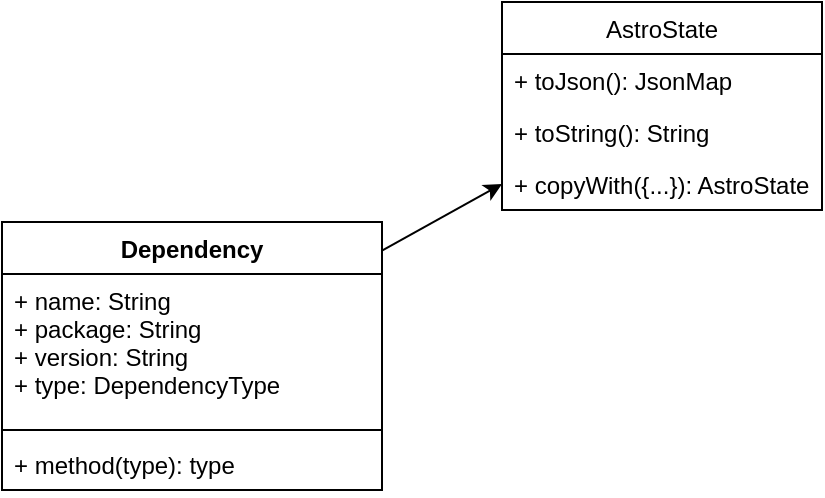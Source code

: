 <mxfile>
    <diagram id="ZGSQ75YG3n_DSPCYt424" name="Dependency">
        <mxGraphModel dx="845" dy="547" grid="1" gridSize="10" guides="1" tooltips="1" connect="1" arrows="1" fold="1" page="1" pageScale="1" pageWidth="827" pageHeight="1169" math="0" shadow="0">
            <root>
                <mxCell id="0"/>
                <mxCell id="1" parent="0"/>
                <mxCell id="11" style="edgeStyle=none;html=1;entryX=0;entryY=0.5;entryDx=0;entryDy=0;" parent="1" source="2" target="10" edge="1">
                    <mxGeometry relative="1" as="geometry"/>
                </mxCell>
                <mxCell id="2" value="Dependency" style="swimlane;fontStyle=1;align=center;verticalAlign=top;childLayout=stackLayout;horizontal=1;startSize=26;horizontalStack=0;resizeParent=1;resizeParentMax=0;resizeLast=0;collapsible=1;marginBottom=0;" parent="1" vertex="1">
                    <mxGeometry x="80" y="170" width="190" height="134" as="geometry"/>
                </mxCell>
                <mxCell id="3" value="+ name: String&#10;+ package: String&#10;+ version: String&#10;+ type: DependencyType" style="text;strokeColor=none;fillColor=none;align=left;verticalAlign=top;spacingLeft=4;spacingRight=4;overflow=hidden;rotatable=0;points=[[0,0.5],[1,0.5]];portConstraint=eastwest;" parent="2" vertex="1">
                    <mxGeometry y="26" width="190" height="74" as="geometry"/>
                </mxCell>
                <mxCell id="4" value="" style="line;strokeWidth=1;fillColor=none;align=left;verticalAlign=middle;spacingTop=-1;spacingLeft=3;spacingRight=3;rotatable=0;labelPosition=right;points=[];portConstraint=eastwest;" parent="2" vertex="1">
                    <mxGeometry y="100" width="190" height="8" as="geometry"/>
                </mxCell>
                <mxCell id="5" value="+ method(type): type" style="text;strokeColor=none;fillColor=none;align=left;verticalAlign=top;spacingLeft=4;spacingRight=4;overflow=hidden;rotatable=0;points=[[0,0.5],[1,0.5]];portConstraint=eastwest;" parent="2" vertex="1">
                    <mxGeometry y="108" width="190" height="26" as="geometry"/>
                </mxCell>
                <mxCell id="7" value="AstroState" style="swimlane;fontStyle=0;childLayout=stackLayout;horizontal=1;startSize=26;fillColor=none;horizontalStack=0;resizeParent=1;resizeParentMax=0;resizeLast=0;collapsible=1;marginBottom=0;" parent="1" vertex="1">
                    <mxGeometry x="330" y="60" width="160" height="104" as="geometry"/>
                </mxCell>
                <mxCell id="8" value="+ toJson(): JsonMap" style="text;strokeColor=none;fillColor=none;align=left;verticalAlign=top;spacingLeft=4;spacingRight=4;overflow=hidden;rotatable=0;points=[[0,0.5],[1,0.5]];portConstraint=eastwest;" parent="7" vertex="1">
                    <mxGeometry y="26" width="160" height="26" as="geometry"/>
                </mxCell>
                <mxCell id="9" value="+ toString(): String" style="text;strokeColor=none;fillColor=none;align=left;verticalAlign=top;spacingLeft=4;spacingRight=4;overflow=hidden;rotatable=0;points=[[0,0.5],[1,0.5]];portConstraint=eastwest;" parent="7" vertex="1">
                    <mxGeometry y="52" width="160" height="26" as="geometry"/>
                </mxCell>
                <mxCell id="10" value="+ copyWith({...}): AstroState" style="text;strokeColor=none;fillColor=none;align=left;verticalAlign=top;spacingLeft=4;spacingRight=4;overflow=hidden;rotatable=0;points=[[0,0.5],[1,0.5]];portConstraint=eastwest;" parent="7" vertex="1">
                    <mxGeometry y="78" width="160" height="26" as="geometry"/>
                </mxCell>
            </root>
        </mxGraphModel>
    </diagram>
    <diagram id="Ysi-WiiXmvMPzsfme1Wq" name="Package">
        <mxGraphModel dx="845" dy="547" grid="1" gridSize="10" guides="1" tooltips="1" connect="1" arrows="1" fold="1" page="1" pageScale="1" pageWidth="827" pageHeight="1169" math="0" shadow="0">
            <root>
                <mxCell id="XBBdiZVZA6V89iRsP2lJ-0"/>
                <mxCell id="XBBdiZVZA6V89iRsP2lJ-1" parent="XBBdiZVZA6V89iRsP2lJ-0"/>
                <mxCell id="XBBdiZVZA6V89iRsP2lJ-2" value="Package" style="swimlane;fontStyle=1;align=center;verticalAlign=top;childLayout=stackLayout;horizontal=1;startSize=26;horizontalStack=0;resizeParent=1;resizeParentMax=0;resizeLast=0;collapsible=1;marginBottom=0;" vertex="1" parent="XBBdiZVZA6V89iRsP2lJ-1">
                    <mxGeometry x="70" y="100" width="200" height="114" as="geometry"/>
                </mxCell>
                <mxCell id="XBBdiZVZA6V89iRsP2lJ-3" value="+ dependencies: Set&lt;Depenency&gt;&#10;+ name: String&#10;+ location: String" style="text;strokeColor=none;fillColor=none;align=left;verticalAlign=top;spacingLeft=4;spacingRight=4;overflow=hidden;rotatable=0;points=[[0,0.5],[1,0.5]];portConstraint=eastwest;" vertex="1" parent="XBBdiZVZA6V89iRsP2lJ-2">
                    <mxGeometry y="26" width="200" height="54" as="geometry"/>
                </mxCell>
                <mxCell id="XBBdiZVZA6V89iRsP2lJ-4" value="" style="line;strokeWidth=1;fillColor=none;align=left;verticalAlign=middle;spacingTop=-1;spacingLeft=3;spacingRight=3;rotatable=0;labelPosition=right;points=[];portConstraint=eastwest;" vertex="1" parent="XBBdiZVZA6V89iRsP2lJ-2">
                    <mxGeometry y="80" width="200" height="8" as="geometry"/>
                </mxCell>
                <mxCell id="XBBdiZVZA6V89iRsP2lJ-5" value="+ method(type): type" style="text;strokeColor=none;fillColor=none;align=left;verticalAlign=top;spacingLeft=4;spacingRight=4;overflow=hidden;rotatable=0;points=[[0,0.5],[1,0.5]];portConstraint=eastwest;" vertex="1" parent="XBBdiZVZA6V89iRsP2lJ-2">
                    <mxGeometry y="88" width="200" height="26" as="geometry"/>
                </mxCell>
                <mxCell id="Fu5T4XnjgScf1IQiTA3o-0" style="edgeStyle=none;html=1;entryX=0;entryY=0.5;entryDx=0;entryDy=0;exitX=1;exitY=0.5;exitDx=0;exitDy=0;" edge="1" parent="XBBdiZVZA6V89iRsP2lJ-1" target="Fu5T4XnjgScf1IQiTA3o-4" source="XBBdiZVZA6V89iRsP2lJ-3">
                    <mxGeometry relative="1" as="geometry">
                        <mxPoint x="270" y="184.29" as="sourcePoint"/>
                    </mxGeometry>
                </mxCell>
                <mxCell id="Fu5T4XnjgScf1IQiTA3o-1" value="AstroState" style="swimlane;fontStyle=0;childLayout=stackLayout;horizontal=1;startSize=26;fillColor=none;horizontalStack=0;resizeParent=1;resizeParentMax=0;resizeLast=0;collapsible=1;marginBottom=0;" vertex="1" parent="XBBdiZVZA6V89iRsP2lJ-1">
                    <mxGeometry x="340" y="40" width="160" height="104" as="geometry"/>
                </mxCell>
                <mxCell id="Fu5T4XnjgScf1IQiTA3o-2" value="+ toJson(): JsonMap" style="text;strokeColor=none;fillColor=none;align=left;verticalAlign=top;spacingLeft=4;spacingRight=4;overflow=hidden;rotatable=0;points=[[0,0.5],[1,0.5]];portConstraint=eastwest;" vertex="1" parent="Fu5T4XnjgScf1IQiTA3o-1">
                    <mxGeometry y="26" width="160" height="26" as="geometry"/>
                </mxCell>
                <mxCell id="Fu5T4XnjgScf1IQiTA3o-3" value="+ toString(): String" style="text;strokeColor=none;fillColor=none;align=left;verticalAlign=top;spacingLeft=4;spacingRight=4;overflow=hidden;rotatable=0;points=[[0,0.5],[1,0.5]];portConstraint=eastwest;" vertex="1" parent="Fu5T4XnjgScf1IQiTA3o-1">
                    <mxGeometry y="52" width="160" height="26" as="geometry"/>
                </mxCell>
                <mxCell id="Fu5T4XnjgScf1IQiTA3o-4" value="+ copyWith({...}): AstroState" style="text;strokeColor=none;fillColor=none;align=left;verticalAlign=top;spacingLeft=4;spacingRight=4;overflow=hidden;rotatable=0;points=[[0,0.5],[1,0.5]];portConstraint=eastwest;" vertex="1" parent="Fu5T4XnjgScf1IQiTA3o-1">
                    <mxGeometry y="78" width="160" height="26" as="geometry"/>
                </mxCell>
            </root>
        </mxGraphModel>
    </diagram>
    <diagram id="FR81WdZi9UfCuFMTxb-H" name="AppState">
        <mxGraphModel dx="845" dy="547" grid="1" gridSize="10" guides="1" tooltips="1" connect="1" arrows="1" fold="1" page="1" pageScale="1" pageWidth="827" pageHeight="1169" math="0" shadow="0">
            <root>
                <mxCell id="EmajpV4R04DsKnxhquE4-0"/>
                <mxCell id="EmajpV4R04DsKnxhquE4-1" parent="EmajpV4R04DsKnxhquE4-0"/>
                <mxCell id="EmajpV4R04DsKnxhquE4-2" value="AppState" style="swimlane;fontStyle=1;align=center;verticalAlign=top;childLayout=stackLayout;horizontal=1;startSize=26;horizontalStack=0;resizeParent=1;resizeParentMax=0;resizeLast=0;collapsible=1;marginBottom=0;" vertex="1" parent="EmajpV4R04DsKnxhquE4-1">
                    <mxGeometry x="80" y="120" width="200" height="104" as="geometry"/>
                </mxCell>
                <mxCell id="EmajpV4R04DsKnxhquE4-3" value="+ dependencies: Set&lt;Dependency&gt;&#10;+ packages: Set&lt;Package&gt;" style="text;strokeColor=none;fillColor=none;align=left;verticalAlign=top;spacingLeft=4;spacingRight=4;overflow=hidden;rotatable=0;points=[[0,0.5],[1,0.5]];portConstraint=eastwest;" vertex="1" parent="EmajpV4R04DsKnxhquE4-2">
                    <mxGeometry y="26" width="200" height="44" as="geometry"/>
                </mxCell>
                <mxCell id="EmajpV4R04DsKnxhquE4-4" value="" style="line;strokeWidth=1;fillColor=none;align=left;verticalAlign=middle;spacingTop=-1;spacingLeft=3;spacingRight=3;rotatable=0;labelPosition=right;points=[];portConstraint=eastwest;" vertex="1" parent="EmajpV4R04DsKnxhquE4-2">
                    <mxGeometry y="70" width="200" height="8" as="geometry"/>
                </mxCell>
                <mxCell id="EmajpV4R04DsKnxhquE4-5" value="+ method(type): type" style="text;strokeColor=none;fillColor=none;align=left;verticalAlign=top;spacingLeft=4;spacingRight=4;overflow=hidden;rotatable=0;points=[[0,0.5],[1,0.5]];portConstraint=eastwest;" vertex="1" parent="EmajpV4R04DsKnxhquE4-2">
                    <mxGeometry y="78" width="200" height="26" as="geometry"/>
                </mxCell>
                <mxCell id="Vm6MwAkhM8cM2vm5ImKe-0" style="edgeStyle=none;html=1;entryX=0;entryY=0.5;entryDx=0;entryDy=0;exitX=1;exitY=0.5;exitDx=0;exitDy=0;" edge="1" parent="EmajpV4R04DsKnxhquE4-1" target="Vm6MwAkhM8cM2vm5ImKe-4" source="EmajpV4R04DsKnxhquE4-3">
                    <mxGeometry relative="1" as="geometry">
                        <mxPoint x="270" y="184.29" as="sourcePoint"/>
                    </mxGeometry>
                </mxCell>
                <mxCell id="Vm6MwAkhM8cM2vm5ImKe-1" value="AstroState" style="swimlane;fontStyle=0;childLayout=stackLayout;horizontal=1;startSize=26;fillColor=none;horizontalStack=0;resizeParent=1;resizeParentMax=0;resizeLast=0;collapsible=1;marginBottom=0;" vertex="1" parent="EmajpV4R04DsKnxhquE4-1">
                    <mxGeometry x="334" y="20" width="160" height="104" as="geometry"/>
                </mxCell>
                <mxCell id="Vm6MwAkhM8cM2vm5ImKe-2" value="+ toJson(): JsonMap" style="text;strokeColor=none;fillColor=none;align=left;verticalAlign=top;spacingLeft=4;spacingRight=4;overflow=hidden;rotatable=0;points=[[0,0.5],[1,0.5]];portConstraint=eastwest;" vertex="1" parent="Vm6MwAkhM8cM2vm5ImKe-1">
                    <mxGeometry y="26" width="160" height="26" as="geometry"/>
                </mxCell>
                <mxCell id="Vm6MwAkhM8cM2vm5ImKe-3" value="+ toString(): String" style="text;strokeColor=none;fillColor=none;align=left;verticalAlign=top;spacingLeft=4;spacingRight=4;overflow=hidden;rotatable=0;points=[[0,0.5],[1,0.5]];portConstraint=eastwest;" vertex="1" parent="Vm6MwAkhM8cM2vm5ImKe-1">
                    <mxGeometry y="52" width="160" height="26" as="geometry"/>
                </mxCell>
                <mxCell id="Vm6MwAkhM8cM2vm5ImKe-4" value="+ copyWith({...}): AstroState" style="text;strokeColor=none;fillColor=none;align=left;verticalAlign=top;spacingLeft=4;spacingRight=4;overflow=hidden;rotatable=0;points=[[0,0.5],[1,0.5]];portConstraint=eastwest;" vertex="1" parent="Vm6MwAkhM8cM2vm5ImKe-1">
                    <mxGeometry y="78" width="160" height="26" as="geometry"/>
                </mxCell>
            </root>
        </mxGraphModel>
    </diagram>
</mxfile>